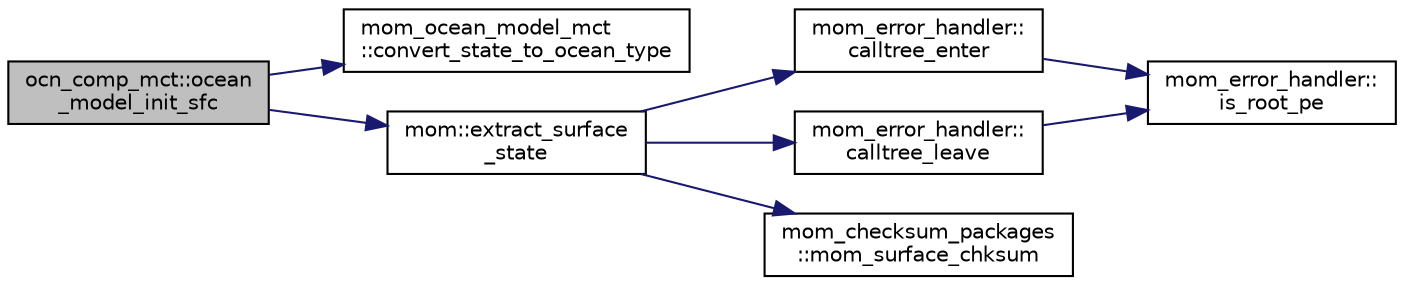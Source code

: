 digraph "ocn_comp_mct::ocean_model_init_sfc"
{
 // INTERACTIVE_SVG=YES
 // LATEX_PDF_SIZE
  edge [fontname="Helvetica",fontsize="10",labelfontname="Helvetica",labelfontsize="10"];
  node [fontname="Helvetica",fontsize="10",shape=record];
  rankdir="LR";
  Node1 [label="ocn_comp_mct::ocean\l_model_init_sfc",height=0.2,width=0.4,color="black", fillcolor="grey75", style="filled", fontcolor="black",tooltip="It has to be separate from the ocean_initialization call because the coupler module allocates the spa..."];
  Node1 -> Node2 [color="midnightblue",fontsize="10",style="solid",fontname="Helvetica"];
  Node2 [label="mom_ocean_model_mct\l::convert_state_to_ocean_type",height=0.2,width=0.4,color="black", fillcolor="white", style="filled",URL="$namespacemom__ocean__model__mct.html#a0cb497652e453db49e7324356ef938c0",tooltip="This subroutine translates the coupler's ocean_data_type into MOM's surface state variable...."];
  Node1 -> Node3 [color="midnightblue",fontsize="10",style="solid",fontname="Helvetica"];
  Node3 [label="mom::extract_surface\l_state",height=0.2,width=0.4,color="black", fillcolor="white", style="filled",URL="$namespacemom.html#a6ba3b54bd0edbba06730741653552d58",tooltip="Set the surface (return) properties of the ocean model by setting the appropriate fields in sfc_state..."];
  Node3 -> Node4 [color="midnightblue",fontsize="10",style="solid",fontname="Helvetica"];
  Node4 [label="mom_error_handler::\lcalltree_enter",height=0.2,width=0.4,color="black", fillcolor="white", style="filled",URL="$namespacemom__error__handler.html#a9cda07a87815f0e5594066162b4345c3",tooltip="Writes a message about entering a subroutine if call tree reporting is active."];
  Node4 -> Node5 [color="midnightblue",fontsize="10",style="solid",fontname="Helvetica"];
  Node5 [label="mom_error_handler::\lis_root_pe",height=0.2,width=0.4,color="black", fillcolor="white", style="filled",URL="$namespacemom__error__handler.html#ad5f00a53059c72fe2332d1436c80ca71",tooltip="This returns .true. if the current PE is the root PE."];
  Node3 -> Node6 [color="midnightblue",fontsize="10",style="solid",fontname="Helvetica"];
  Node6 [label="mom_error_handler::\lcalltree_leave",height=0.2,width=0.4,color="black", fillcolor="white", style="filled",URL="$namespacemom__error__handler.html#a88ea67781e2ed9b73ab7eac8ea5e8578",tooltip="Writes a message about leaving a subroutine if call tree reporting is active."];
  Node6 -> Node5 [color="midnightblue",fontsize="10",style="solid",fontname="Helvetica"];
  Node3 -> Node7 [color="midnightblue",fontsize="10",style="solid",fontname="Helvetica"];
  Node7 [label="mom_checksum_packages\l::mom_surface_chksum",height=0.2,width=0.4,color="black", fillcolor="white", style="filled",URL="$namespacemom__checksum__packages.html#af70a5866a1bd6a5ea81ccab967bb2c39",tooltip="Write out chksums for the ocean surface variables."];
}
